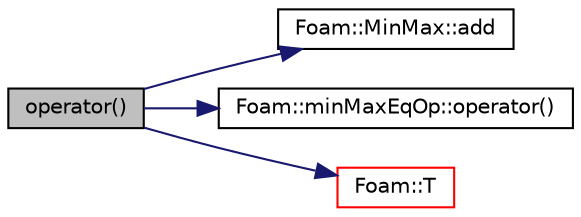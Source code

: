 digraph "operator()"
{
  bgcolor="transparent";
  edge [fontname="Helvetica",fontsize="10",labelfontname="Helvetica",labelfontsize="10"];
  node [fontname="Helvetica",fontsize="10",shape=record];
  rankdir="LR";
  Node1 [label="operator()",height=0.2,width=0.4,color="black", fillcolor="grey75", style="filled" fontcolor="black"];
  Node1 -> Node2 [color="midnightblue",fontsize="10",style="solid",fontname="Helvetica"];
  Node2 [label="Foam::MinMax::add",height=0.2,width=0.4,color="black",URL="$classFoam_1_1MinMax.html#aea1c474f062882857e0bb85e2822b4a3",tooltip="Extend the range to include the other min/max range. "];
  Node1 -> Node3 [color="midnightblue",fontsize="10",style="solid",fontname="Helvetica"];
  Node3 [label="Foam::minMaxEqOp::operator()",height=0.2,width=0.4,color="black",URL="$structFoam_1_1minMaxEqOp.html#a10ddce3b146d22052986c7fafe6778ce"];
  Node1 -> Node4 [color="midnightblue",fontsize="10",style="solid",fontname="Helvetica"];
  Node4 [label="Foam::T",height=0.2,width=0.4,color="red",URL="$namespaceFoam.html#ae57fda0abb14bb0944947c463c6e09d4"];
}
